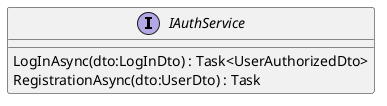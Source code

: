 @startuml
interface IAuthService {
    LogInAsync(dto:LogInDto) : Task<UserAuthorizedDto>
    RegistrationAsync(dto:UserDto) : Task
}
@enduml
